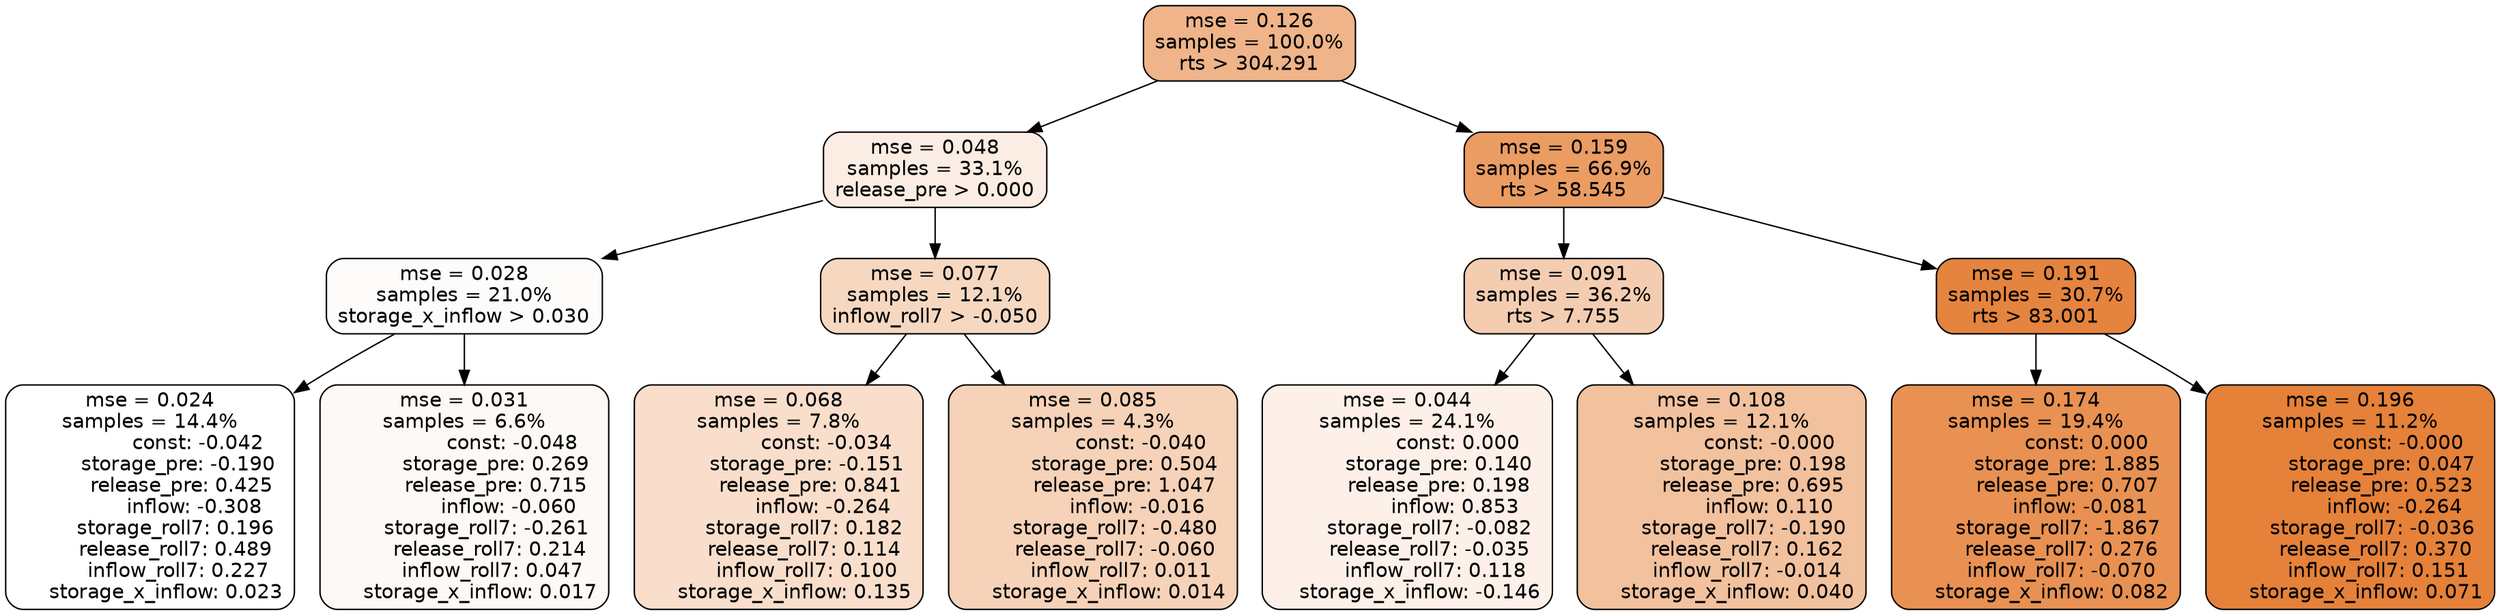 digraph tree {
node [shape=rectangle, style="filled, rounded", color="black", fontname=helvetica] ;
edge [fontname=helvetica] ;
	"0" [label="mse = 0.126
samples = 100.0%
rts > 304.291", fillcolor="#efb489"]
	"8" [label="mse = 0.048
samples = 33.1%
release_pre > 0.000", fillcolor="#fbede3"]
	"1" [label="mse = 0.159
samples = 66.9%
rts > 58.545", fillcolor="#ea9c63"]
	"9" [label="mse = 0.028
samples = 21.0%
storage_x_inflow > 0.030", fillcolor="#fefcfa"]
	"12" [label="mse = 0.077
samples = 12.1%
inflow_roll7 > -0.050", fillcolor="#f6d8c1"]
	"2" [label="mse = 0.091
samples = 36.2%
rts > 7.755", fillcolor="#f4cdb1"]
	"5" [label="mse = 0.191
samples = 30.7%
rts > 83.001", fillcolor="#e5843e"]
	"10" [label="mse = 0.024
samples = 14.4%
               const: -0.042
         storage_pre: -0.190
          release_pre: 0.425
              inflow: -0.308
        storage_roll7: 0.196
        release_roll7: 0.489
         inflow_roll7: 0.227
     storage_x_inflow: 0.023", fillcolor="#ffffff"]
	"11" [label="mse = 0.031
samples = 6.6%
               const: -0.048
          storage_pre: 0.269
          release_pre: 0.715
              inflow: -0.060
       storage_roll7: -0.261
        release_roll7: 0.214
         inflow_roll7: 0.047
     storage_x_inflow: 0.017", fillcolor="#fdf9f6"]
	"13" [label="mse = 0.068
samples = 7.8%
               const: -0.034
         storage_pre: -0.151
          release_pre: 0.841
              inflow: -0.264
        storage_roll7: 0.182
        release_roll7: 0.114
         inflow_roll7: 0.100
     storage_x_inflow: 0.135", fillcolor="#f8decb"]
	"14" [label="mse = 0.085
samples = 4.3%
               const: -0.040
          storage_pre: 0.504
          release_pre: 1.047
              inflow: -0.016
       storage_roll7: -0.480
       release_roll7: -0.060
         inflow_roll7: 0.011
     storage_x_inflow: 0.014", fillcolor="#f5d2b8"]
	"3" [label="mse = 0.044
samples = 24.1%
                const: 0.000
          storage_pre: 0.140
          release_pre: 0.198
               inflow: 0.853
       storage_roll7: -0.082
       release_roll7: -0.035
         inflow_roll7: 0.118
    storage_x_inflow: -0.146", fillcolor="#fcf0e8"]
	"4" [label="mse = 0.108
samples = 12.1%
               const: -0.000
          storage_pre: 0.198
          release_pre: 0.695
               inflow: 0.110
       storage_roll7: -0.190
        release_roll7: 0.162
        inflow_roll7: -0.014
     storage_x_inflow: 0.040", fillcolor="#f2c19e"]
	"7" [label="mse = 0.174
samples = 19.4%
                const: 0.000
          storage_pre: 1.885
          release_pre: 0.707
              inflow: -0.081
       storage_roll7: -1.867
        release_roll7: 0.276
        inflow_roll7: -0.070
     storage_x_inflow: 0.082", fillcolor="#e89152"]
	"6" [label="mse = 0.196
samples = 11.2%
               const: -0.000
          storage_pre: 0.047
          release_pre: 0.523
              inflow: -0.264
       storage_roll7: -0.036
        release_roll7: 0.370
         inflow_roll7: 0.151
     storage_x_inflow: 0.071", fillcolor="#e58139"]

	"0" -> "1"
	"0" -> "8"
	"8" -> "9"
	"8" -> "12"
	"1" -> "2"
	"1" -> "5"
	"9" -> "10"
	"9" -> "11"
	"12" -> "13"
	"12" -> "14"
	"2" -> "3"
	"2" -> "4"
	"5" -> "6"
	"5" -> "7"
}